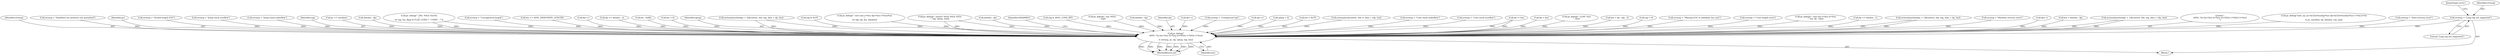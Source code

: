 digraph "0_linux_0d62e9dd6da45bbf0f33a8617afc5fe774c8f45f@pointer" {
"1000945" [label="(Call,errmsg = \"Long tag not supported\")"];
"1000949" [label="(Call,pr_debug(\"\nASN1: %s [m=%zu d=%zu ot=%02x t=%02x l=%zu]\n\",\n\t\t errmsg, pc, dp, optag, tag, len))"];
"1000951" [label="(Identifier,errmsg)"];
"1000935" [label="(Call,errmsg = \"Indefinite len primitive not permitted\")"];
"1000952" [label="(Identifier,pc)"];
"1000925" [label="(Call,errmsg = \"Invalid length EOC\")"];
"1000900" [label="(Call,errmsg = \"Jump stack overflow\")"];
"1000895" [label="(Call,errmsg = \"Jump stack underflow\")"];
"1000955" [label="(Identifier,tag)"];
"1000200" [label="(Call,pc >= machlen)"];
"1000418" [label="(Call,datalen - dp)"];
"1000948" [label="(JumpTarget,error:)"];
"1000468" [label="(Call,pr_debug(\"- TAG: %02x %zu%s\n\",\n\t\t\t tag, len, flags & FLAG_CONS ? \" CONS\" : \"\"))"];
"1000930" [label="(Call,errmsg = \"Unsupported length\")"];
"1000348" [label="(Call,len == ASN1_INDEFINITE_LENGTH)"];
"1000265" [label="(Call,dp++)"];
"1000386" [label="(Call,dp >= datalen - n)"];
"1000375" [label="(Call,len - 0x80)"];
"1000170" [label="(Call,len = 0)"];
"1000954" [label="(Identifier,optag)"];
"1000508" [label="(Call,actions[machine[pc + 2]](context, hdr, tag, data + dp, len))"];
"1000270" [label="(Call,tag & 0x1f)"];
"1000674" [label="(Call,pr_debug(\"- end cons t=%zu dp=%zu l=%zu/%zu\n\",\n\t\t\t tdp, dp, len, datalen))"];
"1000308" [label="(Call,pr_debug(\"- match? %02x %02x %02x\n\", tag, optag, tmp))"];
"1000946" [label="(Identifier,errmsg)"];
"1000945" [label="(Call,errmsg = \"Long tag not supported\")"];
"1000960" [label="(MethodReturn,int)"];
"1000691" [label="(Call,datalen - dp)"];
"1000959" [label="(Identifier,EBADMSG)"];
"1000355" [label="(Call,tag & ASN1_CONS_BIT)"];
"1000280" [label="(Call,pr_debug(\"- any %02x\n\", tag))"];
"1000366" [label="(Call,datalen - dp)"];
"1000956" [label="(Identifier,len)"];
"1000953" [label="(Identifier,dp)"];
"1000728" [label="(Call,dp++)"];
"1000940" [label="(Call,errmsg = \"Unexpected tag\")"];
"1000339" [label="(Call,dp++)"];
"1000149" [label="(Call,optag = 0)"];
"1000947" [label="(Literal,\"Long tag not supported\")"];
"1000342" [label="(Call,len > 0x7f)"];
"1000806" [label="(Call,actions[act](context, hdr, 0, data + tdp, len))"];
"1000905" [label="(Call,errmsg = \"Cons stack underflow\")"];
"1000910" [label="(Call,errmsg = \"Cons stack overflow\")"];
"1000766" [label="(Call,dp != len)"];
"1000743" [label="(Call,dp < len)"];
"1000561" [label="(Call,pr_debug(\"- LEAF: %zu\n\", len))"];
"1000116" [label="(Block,)"];
"1000732" [label="(Call,len = dp - tdp - 2)"];
"1000137" [label="(Call,tag = 0)"];
"1000920" [label="(Call,errmsg = \"Missing EOC in indefinite len cons\")"];
"1000949" [label="(Call,pr_debug(\"\nASN1: %s [m=%zu d=%zu ot=%02x t=%02x l=%zu]\n\",\n\t\t errmsg, pc, dp, optag, tag, len))"];
"1000915" [label="(Call,errmsg = \"Cons length error\")"];
"1000773" [label="(Call,pr_debug(\"- cons len l=%zu d=%zu\n\", len, dp - tdp))"];
"1000255" [label="(Call,dp >= datalen - 1)"];
"1000488" [label="(Call,actions[machine[pc + 1]](context, hdr, tag, data + dp, len))"];
"1000890" [label="(Call,errmsg = \"Machine overrun error\")"];
"1000700" [label="(Call,dp++)"];
"1000416" [label="(Call,len > datalen - dp)"];
"1000836" [label="(Call,actions[machine[pc + 1]](context, hdr, tag, data + tdp, len))"];
"1000950" [label="(Literal,\"\nASN1: %s [m=%zu d=%zu ot=%02x t=%02x l=%zu]\n\")"];
"1000190" [label="(Call,pr_debug(\"next_op: pc=\e[32m%zu\e[m/%zu dp=\e[33m%zu\e[m/%zu C=%d J=%d\n\",\n\t\t pc, machlen, dp, datalen, csp, jsp))"];
"1000885" [label="(Call,errmsg = \"Data overrun error\")"];
"1000945" -> "1000116"  [label="AST: "];
"1000945" -> "1000947"  [label="CFG: "];
"1000946" -> "1000945"  [label="AST: "];
"1000947" -> "1000945"  [label="AST: "];
"1000948" -> "1000945"  [label="CFG: "];
"1000945" -> "1000949"  [label="DDG: "];
"1000949" -> "1000116"  [label="AST: "];
"1000949" -> "1000956"  [label="CFG: "];
"1000950" -> "1000949"  [label="AST: "];
"1000951" -> "1000949"  [label="AST: "];
"1000952" -> "1000949"  [label="AST: "];
"1000953" -> "1000949"  [label="AST: "];
"1000954" -> "1000949"  [label="AST: "];
"1000955" -> "1000949"  [label="AST: "];
"1000956" -> "1000949"  [label="AST: "];
"1000959" -> "1000949"  [label="CFG: "];
"1000949" -> "1000960"  [label="DDG: "];
"1000949" -> "1000960"  [label="DDG: "];
"1000949" -> "1000960"  [label="DDG: "];
"1000949" -> "1000960"  [label="DDG: "];
"1000949" -> "1000960"  [label="DDG: "];
"1000949" -> "1000960"  [label="DDG: "];
"1000949" -> "1000960"  [label="DDG: "];
"1000935" -> "1000949"  [label="DDG: "];
"1000910" -> "1000949"  [label="DDG: "];
"1000920" -> "1000949"  [label="DDG: "];
"1000905" -> "1000949"  [label="DDG: "];
"1000895" -> "1000949"  [label="DDG: "];
"1000930" -> "1000949"  [label="DDG: "];
"1000900" -> "1000949"  [label="DDG: "];
"1000890" -> "1000949"  [label="DDG: "];
"1000925" -> "1000949"  [label="DDG: "];
"1000885" -> "1000949"  [label="DDG: "];
"1000915" -> "1000949"  [label="DDG: "];
"1000940" -> "1000949"  [label="DDG: "];
"1000200" -> "1000949"  [label="DDG: "];
"1000691" -> "1000949"  [label="DDG: "];
"1000190" -> "1000949"  [label="DDG: "];
"1000728" -> "1000949"  [label="DDG: "];
"1000766" -> "1000949"  [label="DDG: "];
"1000766" -> "1000949"  [label="DDG: "];
"1000700" -> "1000949"  [label="DDG: "];
"1000366" -> "1000949"  [label="DDG: "];
"1000418" -> "1000949"  [label="DDG: "];
"1000339" -> "1000949"  [label="DDG: "];
"1000255" -> "1000949"  [label="DDG: "];
"1000386" -> "1000949"  [label="DDG: "];
"1000265" -> "1000949"  [label="DDG: "];
"1000308" -> "1000949"  [label="DDG: "];
"1000308" -> "1000949"  [label="DDG: "];
"1000149" -> "1000949"  [label="DDG: "];
"1000355" -> "1000949"  [label="DDG: "];
"1000280" -> "1000949"  [label="DDG: "];
"1000508" -> "1000949"  [label="DDG: "];
"1000508" -> "1000949"  [label="DDG: "];
"1000488" -> "1000949"  [label="DDG: "];
"1000488" -> "1000949"  [label="DDG: "];
"1000836" -> "1000949"  [label="DDG: "];
"1000836" -> "1000949"  [label="DDG: "];
"1000137" -> "1000949"  [label="DDG: "];
"1000468" -> "1000949"  [label="DDG: "];
"1000468" -> "1000949"  [label="DDG: "];
"1000270" -> "1000949"  [label="DDG: "];
"1000348" -> "1000949"  [label="DDG: "];
"1000375" -> "1000949"  [label="DDG: "];
"1000561" -> "1000949"  [label="DDG: "];
"1000342" -> "1000949"  [label="DDG: "];
"1000416" -> "1000949"  [label="DDG: "];
"1000170" -> "1000949"  [label="DDG: "];
"1000806" -> "1000949"  [label="DDG: "];
"1000773" -> "1000949"  [label="DDG: "];
"1000732" -> "1000949"  [label="DDG: "];
"1000674" -> "1000949"  [label="DDG: "];
"1000743" -> "1000949"  [label="DDG: "];
}
